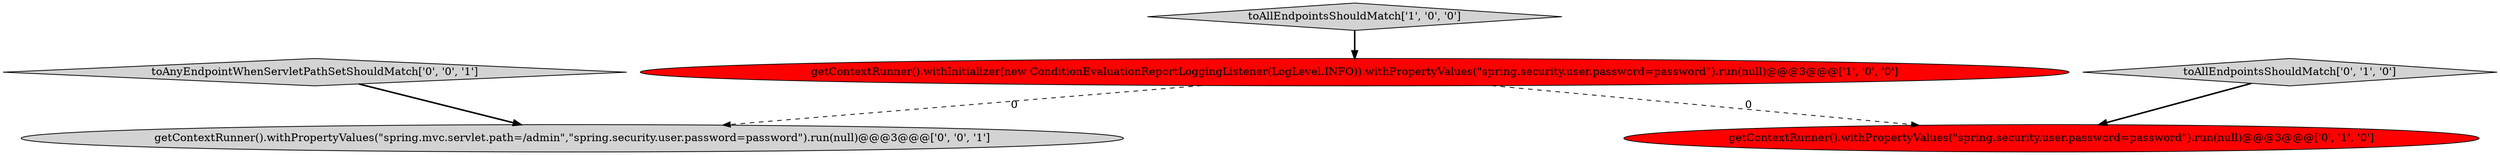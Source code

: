 digraph {
1 [style = filled, label = "toAllEndpointsShouldMatch['1', '0', '0']", fillcolor = lightgray, shape = diamond image = "AAA0AAABBB1BBB"];
0 [style = filled, label = "getContextRunner().withInitializer(new ConditionEvaluationReportLoggingListener(LogLevel.INFO)).withPropertyValues(\"spring.security.user.password=password\").run(null)@@@3@@@['1', '0', '0']", fillcolor = red, shape = ellipse image = "AAA1AAABBB1BBB"];
2 [style = filled, label = "toAllEndpointsShouldMatch['0', '1', '0']", fillcolor = lightgray, shape = diamond image = "AAA0AAABBB2BBB"];
4 [style = filled, label = "getContextRunner().withPropertyValues(\"spring.mvc.servlet.path=/admin\",\"spring.security.user.password=password\").run(null)@@@3@@@['0', '0', '1']", fillcolor = lightgray, shape = ellipse image = "AAA0AAABBB3BBB"];
3 [style = filled, label = "getContextRunner().withPropertyValues(\"spring.security.user.password=password\").run(null)@@@3@@@['0', '1', '0']", fillcolor = red, shape = ellipse image = "AAA1AAABBB2BBB"];
5 [style = filled, label = "toAnyEndpointWhenServletPathSetShouldMatch['0', '0', '1']", fillcolor = lightgray, shape = diamond image = "AAA0AAABBB3BBB"];
0->4 [style = dashed, label="0"];
0->3 [style = dashed, label="0"];
1->0 [style = bold, label=""];
5->4 [style = bold, label=""];
2->3 [style = bold, label=""];
}
